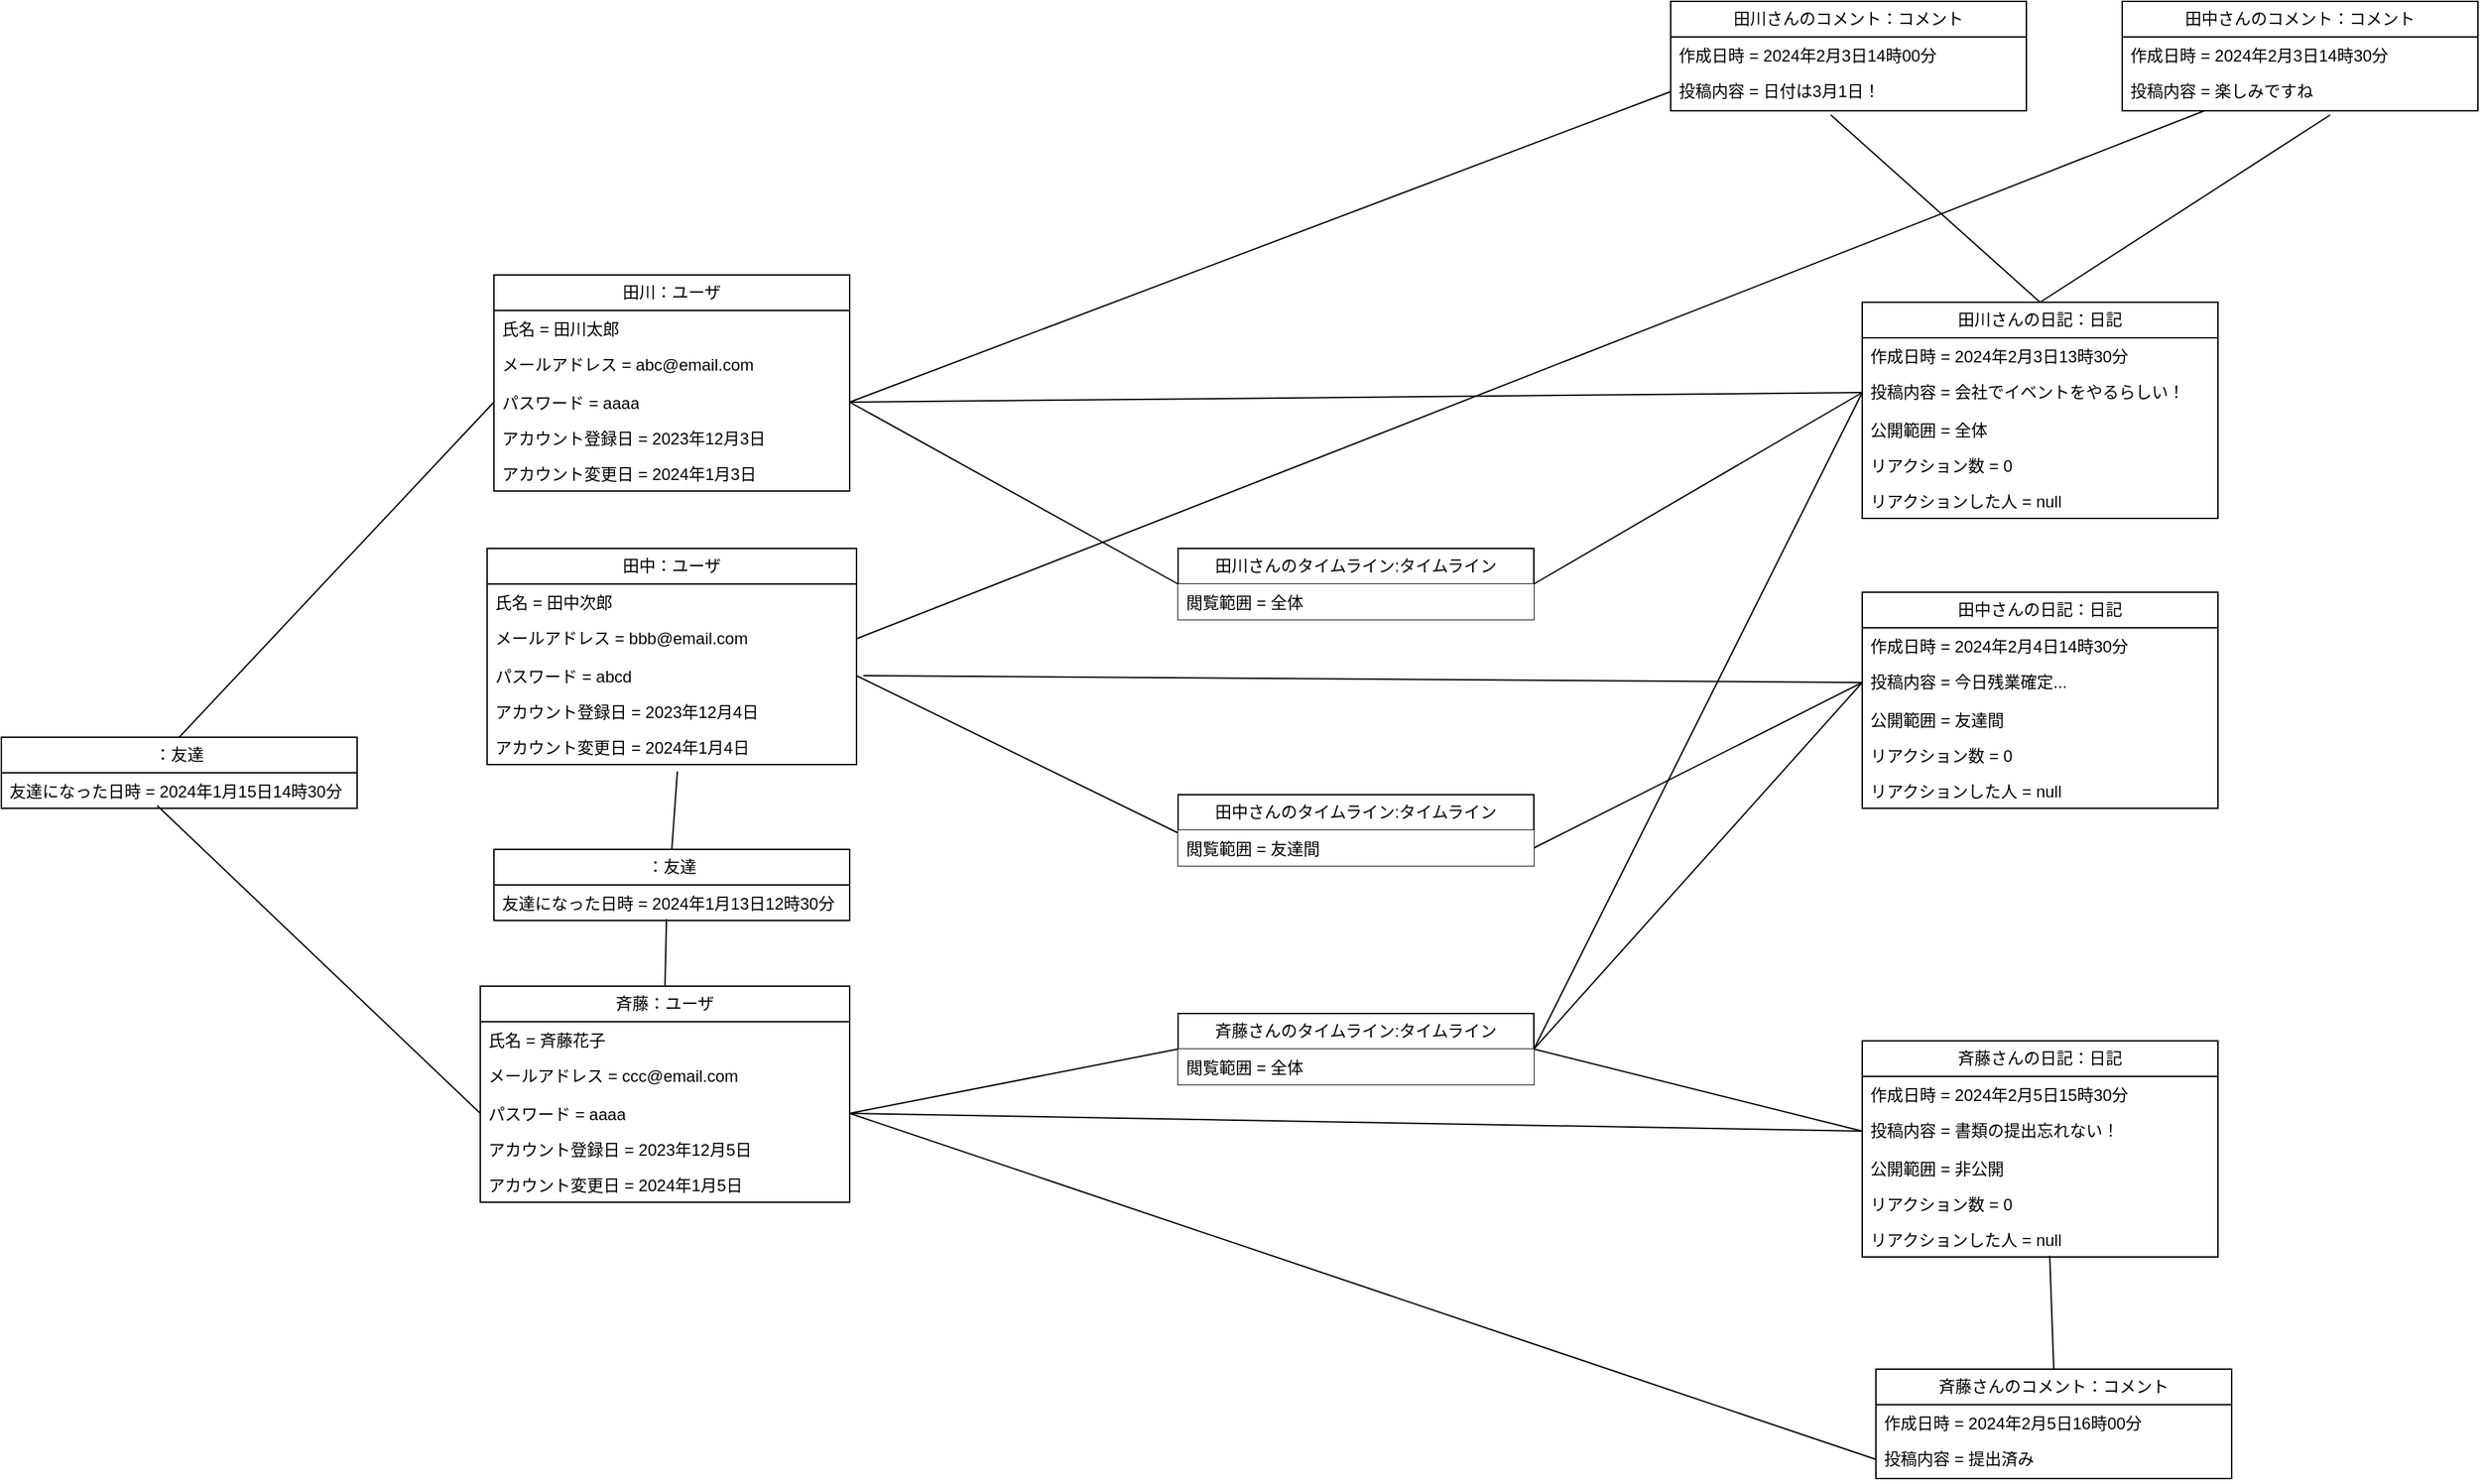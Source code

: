 <mxfile version="22.1.18" type="device">
  <diagram name="ページ1" id="kF2DnnwxLdY34Rmvxa2c">
    <mxGraphModel dx="2234" dy="1594" grid="1" gridSize="10" guides="1" tooltips="1" connect="1" arrows="1" fold="1" page="0" pageScale="1" pageWidth="827" pageHeight="1169" math="0" shadow="0">
      <root>
        <mxCell id="0" />
        <mxCell id="1" parent="0" />
        <mxCell id="2xDXSOiU6W4gctT_W5Wa-19" value="田川：ユーザ" style="swimlane;fontStyle=0;childLayout=stackLayout;horizontal=1;startSize=26;fillColor=none;horizontalStack=0;resizeParent=1;resizeParentMax=0;resizeLast=0;collapsible=1;marginBottom=0;whiteSpace=wrap;html=1;" parent="1" vertex="1">
          <mxGeometry x="-100" y="-240" width="260" height="158" as="geometry" />
        </mxCell>
        <mxCell id="2xDXSOiU6W4gctT_W5Wa-20" value="氏名 = 田川太郎" style="text;strokeColor=none;fillColor=none;align=left;verticalAlign=top;spacingLeft=4;spacingRight=4;overflow=hidden;rotatable=0;points=[[0,0.5],[1,0.5]];portConstraint=eastwest;whiteSpace=wrap;html=1;" parent="2xDXSOiU6W4gctT_W5Wa-19" vertex="1">
          <mxGeometry y="26" width="260" height="26" as="geometry" />
        </mxCell>
        <mxCell id="2xDXSOiU6W4gctT_W5Wa-21" value="メールアドレス = abc@email.com" style="text;strokeColor=none;fillColor=none;align=left;verticalAlign=top;spacingLeft=4;spacingRight=4;overflow=hidden;rotatable=0;points=[[0,0.5],[1,0.5]];portConstraint=eastwest;whiteSpace=wrap;html=1;" parent="2xDXSOiU6W4gctT_W5Wa-19" vertex="1">
          <mxGeometry y="52" width="260" height="28" as="geometry" />
        </mxCell>
        <mxCell id="2xDXSOiU6W4gctT_W5Wa-22" value="パスワード = aaaa" style="text;strokeColor=none;fillColor=none;align=left;verticalAlign=top;spacingLeft=4;spacingRight=4;overflow=hidden;rotatable=0;points=[[0,0.5],[1,0.5]];portConstraint=eastwest;whiteSpace=wrap;html=1;" parent="2xDXSOiU6W4gctT_W5Wa-19" vertex="1">
          <mxGeometry y="80" width="260" height="26" as="geometry" />
        </mxCell>
        <mxCell id="2xDXSOiU6W4gctT_W5Wa-23" value="アカウント登録日 = 2023年12月3日" style="text;strokeColor=none;fillColor=none;align=left;verticalAlign=top;spacingLeft=4;spacingRight=4;overflow=hidden;rotatable=0;points=[[0,0.5],[1,0.5]];portConstraint=eastwest;whiteSpace=wrap;html=1;" parent="2xDXSOiU6W4gctT_W5Wa-19" vertex="1">
          <mxGeometry y="106" width="260" height="26" as="geometry" />
        </mxCell>
        <mxCell id="2xDXSOiU6W4gctT_W5Wa-24" value="アカウント変更日 = 2024年1月3日" style="text;strokeColor=none;fillColor=none;align=left;verticalAlign=top;spacingLeft=4;spacingRight=4;overflow=hidden;rotatable=0;points=[[0,0.5],[1,0.5]];portConstraint=eastwest;whiteSpace=wrap;html=1;" parent="2xDXSOiU6W4gctT_W5Wa-19" vertex="1">
          <mxGeometry y="132" width="260" height="26" as="geometry" />
        </mxCell>
        <mxCell id="2xDXSOiU6W4gctT_W5Wa-25" value="田中：ユーザ" style="swimlane;fontStyle=0;childLayout=stackLayout;horizontal=1;startSize=26;fillColor=none;horizontalStack=0;resizeParent=1;resizeParentMax=0;resizeLast=0;collapsible=1;marginBottom=0;whiteSpace=wrap;html=1;" parent="1" vertex="1">
          <mxGeometry x="-105" y="-40" width="270" height="158" as="geometry" />
        </mxCell>
        <mxCell id="2xDXSOiU6W4gctT_W5Wa-26" value="氏名 = 田中次郎" style="text;strokeColor=none;fillColor=none;align=left;verticalAlign=top;spacingLeft=4;spacingRight=4;overflow=hidden;rotatable=0;points=[[0,0.5],[1,0.5]];portConstraint=eastwest;whiteSpace=wrap;html=1;" parent="2xDXSOiU6W4gctT_W5Wa-25" vertex="1">
          <mxGeometry y="26" width="270" height="26" as="geometry" />
        </mxCell>
        <mxCell id="2xDXSOiU6W4gctT_W5Wa-27" value="メールアドレス = bbb@email.com" style="text;strokeColor=none;fillColor=none;align=left;verticalAlign=top;spacingLeft=4;spacingRight=4;overflow=hidden;rotatable=0;points=[[0,0.5],[1,0.5]];portConstraint=eastwest;whiteSpace=wrap;html=1;" parent="2xDXSOiU6W4gctT_W5Wa-25" vertex="1">
          <mxGeometry y="52" width="270" height="28" as="geometry" />
        </mxCell>
        <mxCell id="2xDXSOiU6W4gctT_W5Wa-28" value="パスワード = abcd" style="text;strokeColor=none;fillColor=none;align=left;verticalAlign=top;spacingLeft=4;spacingRight=4;overflow=hidden;rotatable=0;points=[[0,0.5],[1,0.5]];portConstraint=eastwest;whiteSpace=wrap;html=1;" parent="2xDXSOiU6W4gctT_W5Wa-25" vertex="1">
          <mxGeometry y="80" width="270" height="26" as="geometry" />
        </mxCell>
        <mxCell id="2xDXSOiU6W4gctT_W5Wa-29" value="アカウント登録日 = 2023年12月4日" style="text;strokeColor=none;fillColor=none;align=left;verticalAlign=top;spacingLeft=4;spacingRight=4;overflow=hidden;rotatable=0;points=[[0,0.5],[1,0.5]];portConstraint=eastwest;whiteSpace=wrap;html=1;" parent="2xDXSOiU6W4gctT_W5Wa-25" vertex="1">
          <mxGeometry y="106" width="270" height="26" as="geometry" />
        </mxCell>
        <mxCell id="2xDXSOiU6W4gctT_W5Wa-30" value="アカウント変更日 = 2024年1月4日" style="text;strokeColor=none;fillColor=none;align=left;verticalAlign=top;spacingLeft=4;spacingRight=4;overflow=hidden;rotatable=0;points=[[0,0.5],[1,0.5]];portConstraint=eastwest;whiteSpace=wrap;html=1;" parent="2xDXSOiU6W4gctT_W5Wa-25" vertex="1">
          <mxGeometry y="132" width="270" height="26" as="geometry" />
        </mxCell>
        <mxCell id="2xDXSOiU6W4gctT_W5Wa-31" value="斉藤：ユーザ" style="swimlane;fontStyle=0;childLayout=stackLayout;horizontal=1;startSize=26;fillColor=none;horizontalStack=0;resizeParent=1;resizeParentMax=0;resizeLast=0;collapsible=1;marginBottom=0;whiteSpace=wrap;html=1;" parent="1" vertex="1">
          <mxGeometry x="-110" y="280" width="270" height="158" as="geometry" />
        </mxCell>
        <mxCell id="2xDXSOiU6W4gctT_W5Wa-32" value="氏名 = 斉藤花子" style="text;strokeColor=none;fillColor=none;align=left;verticalAlign=top;spacingLeft=4;spacingRight=4;overflow=hidden;rotatable=0;points=[[0,0.5],[1,0.5]];portConstraint=eastwest;whiteSpace=wrap;html=1;" parent="2xDXSOiU6W4gctT_W5Wa-31" vertex="1">
          <mxGeometry y="26" width="270" height="26" as="geometry" />
        </mxCell>
        <mxCell id="2xDXSOiU6W4gctT_W5Wa-33" value="メールアドレス = ccc@email.com" style="text;strokeColor=none;fillColor=none;align=left;verticalAlign=top;spacingLeft=4;spacingRight=4;overflow=hidden;rotatable=0;points=[[0,0.5],[1,0.5]];portConstraint=eastwest;whiteSpace=wrap;html=1;" parent="2xDXSOiU6W4gctT_W5Wa-31" vertex="1">
          <mxGeometry y="52" width="270" height="28" as="geometry" />
        </mxCell>
        <mxCell id="2xDXSOiU6W4gctT_W5Wa-34" value="パスワード = aaaa" style="text;strokeColor=none;fillColor=none;align=left;verticalAlign=top;spacingLeft=4;spacingRight=4;overflow=hidden;rotatable=0;points=[[0,0.5],[1,0.5]];portConstraint=eastwest;whiteSpace=wrap;html=1;" parent="2xDXSOiU6W4gctT_W5Wa-31" vertex="1">
          <mxGeometry y="80" width="270" height="26" as="geometry" />
        </mxCell>
        <mxCell id="2xDXSOiU6W4gctT_W5Wa-35" value="アカウント登録日 = 2023年12月5日" style="text;strokeColor=none;fillColor=none;align=left;verticalAlign=top;spacingLeft=4;spacingRight=4;overflow=hidden;rotatable=0;points=[[0,0.5],[1,0.5]];portConstraint=eastwest;whiteSpace=wrap;html=1;" parent="2xDXSOiU6W4gctT_W5Wa-31" vertex="1">
          <mxGeometry y="106" width="270" height="26" as="geometry" />
        </mxCell>
        <mxCell id="2xDXSOiU6W4gctT_W5Wa-36" value="アカウント変更日 = 2024年1月5日" style="text;strokeColor=none;fillColor=none;align=left;verticalAlign=top;spacingLeft=4;spacingRight=4;overflow=hidden;rotatable=0;points=[[0,0.5],[1,0.5]];portConstraint=eastwest;whiteSpace=wrap;html=1;" parent="2xDXSOiU6W4gctT_W5Wa-31" vertex="1">
          <mxGeometry y="132" width="270" height="26" as="geometry" />
        </mxCell>
        <mxCell id="2xDXSOiU6W4gctT_W5Wa-37" value="田川さんの日記：日記" style="swimlane;fontStyle=0;childLayout=stackLayout;horizontal=1;startSize=26;fillColor=none;horizontalStack=0;resizeParent=1;resizeParentMax=0;resizeLast=0;collapsible=1;marginBottom=0;whiteSpace=wrap;html=1;" parent="1" vertex="1">
          <mxGeometry x="900" y="-220" width="260" height="158" as="geometry" />
        </mxCell>
        <mxCell id="2xDXSOiU6W4gctT_W5Wa-38" value="作成日時 =&amp;nbsp;2024年2月3日13時30分" style="text;strokeColor=none;fillColor=none;align=left;verticalAlign=top;spacingLeft=4;spacingRight=4;overflow=hidden;rotatable=0;points=[[0,0.5],[1,0.5]];portConstraint=eastwest;whiteSpace=wrap;html=1;" parent="2xDXSOiU6W4gctT_W5Wa-37" vertex="1">
          <mxGeometry y="26" width="260" height="26" as="geometry" />
        </mxCell>
        <mxCell id="2xDXSOiU6W4gctT_W5Wa-39" value="投稿内容 =&amp;nbsp;会社でイベントをやるらしい！" style="text;strokeColor=none;fillColor=none;align=left;verticalAlign=top;spacingLeft=4;spacingRight=4;overflow=hidden;rotatable=0;points=[[0,0.5],[1,0.5]];portConstraint=eastwest;whiteSpace=wrap;html=1;" parent="2xDXSOiU6W4gctT_W5Wa-37" vertex="1">
          <mxGeometry y="52" width="260" height="28" as="geometry" />
        </mxCell>
        <mxCell id="2xDXSOiU6W4gctT_W5Wa-40" value="公開範囲 = 全体" style="text;strokeColor=none;fillColor=none;align=left;verticalAlign=top;spacingLeft=4;spacingRight=4;overflow=hidden;rotatable=0;points=[[0,0.5],[1,0.5]];portConstraint=eastwest;whiteSpace=wrap;html=1;" parent="2xDXSOiU6W4gctT_W5Wa-37" vertex="1">
          <mxGeometry y="80" width="260" height="26" as="geometry" />
        </mxCell>
        <mxCell id="_JzRn4TrgBJhG6hMjxWI-5" value="リアクション数 = 0" style="text;strokeColor=none;fillColor=none;align=left;verticalAlign=top;spacingLeft=4;spacingRight=4;overflow=hidden;rotatable=0;points=[[0,0.5],[1,0.5]];portConstraint=eastwest;whiteSpace=wrap;html=1;" vertex="1" parent="2xDXSOiU6W4gctT_W5Wa-37">
          <mxGeometry y="106" width="260" height="26" as="geometry" />
        </mxCell>
        <mxCell id="_JzRn4TrgBJhG6hMjxWI-6" value="リアクションした人 = null" style="text;strokeColor=none;fillColor=none;align=left;verticalAlign=top;spacingLeft=4;spacingRight=4;overflow=hidden;rotatable=0;points=[[0,0.5],[1,0.5]];portConstraint=eastwest;whiteSpace=wrap;html=1;" vertex="1" parent="2xDXSOiU6W4gctT_W5Wa-37">
          <mxGeometry y="132" width="260" height="26" as="geometry" />
        </mxCell>
        <mxCell id="2xDXSOiU6W4gctT_W5Wa-41" value="田中さんの日記：日記" style="swimlane;fontStyle=0;childLayout=stackLayout;horizontal=1;startSize=26;fillColor=none;horizontalStack=0;resizeParent=1;resizeParentMax=0;resizeLast=0;collapsible=1;marginBottom=0;whiteSpace=wrap;html=1;" parent="1" vertex="1">
          <mxGeometry x="900" y="-8" width="260" height="158" as="geometry" />
        </mxCell>
        <mxCell id="2xDXSOiU6W4gctT_W5Wa-42" value="作成日時 =&amp;nbsp;2024年2月4日14時30分" style="text;strokeColor=none;fillColor=none;align=left;verticalAlign=top;spacingLeft=4;spacingRight=4;overflow=hidden;rotatable=0;points=[[0,0.5],[1,0.5]];portConstraint=eastwest;whiteSpace=wrap;html=1;" parent="2xDXSOiU6W4gctT_W5Wa-41" vertex="1">
          <mxGeometry y="26" width="260" height="26" as="geometry" />
        </mxCell>
        <mxCell id="2xDXSOiU6W4gctT_W5Wa-43" value="投稿内容 =&amp;nbsp;今日残業確定..." style="text;strokeColor=none;fillColor=none;align=left;verticalAlign=top;spacingLeft=4;spacingRight=4;overflow=hidden;rotatable=0;points=[[0,0.5],[1,0.5]];portConstraint=eastwest;whiteSpace=wrap;html=1;" parent="2xDXSOiU6W4gctT_W5Wa-41" vertex="1">
          <mxGeometry y="52" width="260" height="28" as="geometry" />
        </mxCell>
        <mxCell id="2xDXSOiU6W4gctT_W5Wa-44" value="公開範囲 = 友達間" style="text;strokeColor=none;fillColor=none;align=left;verticalAlign=top;spacingLeft=4;spacingRight=4;overflow=hidden;rotatable=0;points=[[0,0.5],[1,0.5]];portConstraint=eastwest;whiteSpace=wrap;html=1;" parent="2xDXSOiU6W4gctT_W5Wa-41" vertex="1">
          <mxGeometry y="80" width="260" height="26" as="geometry" />
        </mxCell>
        <mxCell id="_JzRn4TrgBJhG6hMjxWI-9" value="リアクション数 = 0" style="text;strokeColor=none;fillColor=none;align=left;verticalAlign=top;spacingLeft=4;spacingRight=4;overflow=hidden;rotatable=0;points=[[0,0.5],[1,0.5]];portConstraint=eastwest;whiteSpace=wrap;html=1;" vertex="1" parent="2xDXSOiU6W4gctT_W5Wa-41">
          <mxGeometry y="106" width="260" height="26" as="geometry" />
        </mxCell>
        <mxCell id="_JzRn4TrgBJhG6hMjxWI-10" value="リアクションした人 = null" style="text;strokeColor=none;fillColor=none;align=left;verticalAlign=top;spacingLeft=4;spacingRight=4;overflow=hidden;rotatable=0;points=[[0,0.5],[1,0.5]];portConstraint=eastwest;whiteSpace=wrap;html=1;" vertex="1" parent="2xDXSOiU6W4gctT_W5Wa-41">
          <mxGeometry y="132" width="260" height="26" as="geometry" />
        </mxCell>
        <mxCell id="2xDXSOiU6W4gctT_W5Wa-45" value="斉藤さんの日記：日記" style="swimlane;fontStyle=0;childLayout=stackLayout;horizontal=1;startSize=26;fillColor=none;horizontalStack=0;resizeParent=1;resizeParentMax=0;resizeLast=0;collapsible=1;marginBottom=0;whiteSpace=wrap;html=1;" parent="1" vertex="1">
          <mxGeometry x="900" y="320" width="260" height="158" as="geometry" />
        </mxCell>
        <mxCell id="2xDXSOiU6W4gctT_W5Wa-46" value="作成日時 =&amp;nbsp;2024年2月5日15時30分" style="text;strokeColor=none;fillColor=none;align=left;verticalAlign=top;spacingLeft=4;spacingRight=4;overflow=hidden;rotatable=0;points=[[0,0.5],[1,0.5]];portConstraint=eastwest;whiteSpace=wrap;html=1;" parent="2xDXSOiU6W4gctT_W5Wa-45" vertex="1">
          <mxGeometry y="26" width="260" height="26" as="geometry" />
        </mxCell>
        <mxCell id="2xDXSOiU6W4gctT_W5Wa-47" value="投稿内容 =&amp;nbsp;書類の提出忘れない！" style="text;strokeColor=none;fillColor=none;align=left;verticalAlign=top;spacingLeft=4;spacingRight=4;overflow=hidden;rotatable=0;points=[[0,0.5],[1,0.5]];portConstraint=eastwest;whiteSpace=wrap;html=1;" parent="2xDXSOiU6W4gctT_W5Wa-45" vertex="1">
          <mxGeometry y="52" width="260" height="28" as="geometry" />
        </mxCell>
        <mxCell id="2xDXSOiU6W4gctT_W5Wa-48" value="公開範囲 = 非公開" style="text;strokeColor=none;fillColor=none;align=left;verticalAlign=top;spacingLeft=4;spacingRight=4;overflow=hidden;rotatable=0;points=[[0,0.5],[1,0.5]];portConstraint=eastwest;whiteSpace=wrap;html=1;" parent="2xDXSOiU6W4gctT_W5Wa-45" vertex="1">
          <mxGeometry y="80" width="260" height="26" as="geometry" />
        </mxCell>
        <mxCell id="_JzRn4TrgBJhG6hMjxWI-7" value="リアクション数 = 0" style="text;strokeColor=none;fillColor=none;align=left;verticalAlign=top;spacingLeft=4;spacingRight=4;overflow=hidden;rotatable=0;points=[[0,0.5],[1,0.5]];portConstraint=eastwest;whiteSpace=wrap;html=1;" vertex="1" parent="2xDXSOiU6W4gctT_W5Wa-45">
          <mxGeometry y="106" width="260" height="26" as="geometry" />
        </mxCell>
        <mxCell id="_JzRn4TrgBJhG6hMjxWI-8" value="リアクションした人 = null" style="text;strokeColor=none;fillColor=none;align=left;verticalAlign=top;spacingLeft=4;spacingRight=4;overflow=hidden;rotatable=0;points=[[0,0.5],[1,0.5]];portConstraint=eastwest;whiteSpace=wrap;html=1;" vertex="1" parent="2xDXSOiU6W4gctT_W5Wa-45">
          <mxGeometry y="132" width="260" height="26" as="geometry" />
        </mxCell>
        <mxCell id="2xDXSOiU6W4gctT_W5Wa-49" style="edgeStyle=none;curved=1;rounded=0;orthogonalLoop=1;jettySize=auto;html=1;exitX=0;exitY=0.5;exitDx=0;exitDy=0;entryX=1;entryY=0.5;entryDx=0;entryDy=0;fontSize=12;endArrow=none;endFill=0;" parent="1" source="2xDXSOiU6W4gctT_W5Wa-47" target="2xDXSOiU6W4gctT_W5Wa-34" edge="1">
          <mxGeometry relative="1" as="geometry" />
        </mxCell>
        <mxCell id="2xDXSOiU6W4gctT_W5Wa-50" style="edgeStyle=none;curved=1;rounded=0;orthogonalLoop=1;jettySize=auto;html=1;exitX=0;exitY=0.5;exitDx=0;exitDy=0;entryX=1;entryY=0.5;entryDx=0;entryDy=0;fontSize=12;startSize=8;endSize=8;endArrow=none;endFill=0;" parent="1" source="2xDXSOiU6W4gctT_W5Wa-39" target="2xDXSOiU6W4gctT_W5Wa-22" edge="1">
          <mxGeometry relative="1" as="geometry" />
        </mxCell>
        <mxCell id="2xDXSOiU6W4gctT_W5Wa-51" value="：友達" style="swimlane;fontStyle=0;childLayout=stackLayout;horizontal=1;startSize=26;fillColor=none;horizontalStack=0;resizeParent=1;resizeParentMax=0;resizeLast=0;collapsible=1;marginBottom=0;whiteSpace=wrap;html=1;" parent="1" vertex="1">
          <mxGeometry x="-100" y="180" width="260" height="52" as="geometry" />
        </mxCell>
        <mxCell id="2xDXSOiU6W4gctT_W5Wa-52" value="友達になった日時 =&amp;nbsp;2024年1月13日12時30分" style="text;strokeColor=none;fillColor=none;align=left;verticalAlign=top;spacingLeft=4;spacingRight=4;overflow=hidden;rotatable=0;points=[[0,0.5],[1,0.5]];portConstraint=eastwest;whiteSpace=wrap;html=1;" parent="2xDXSOiU6W4gctT_W5Wa-51" vertex="1">
          <mxGeometry y="26" width="260" height="26" as="geometry" />
        </mxCell>
        <mxCell id="2xDXSOiU6W4gctT_W5Wa-53" style="edgeStyle=none;curved=1;rounded=0;orthogonalLoop=1;jettySize=auto;html=1;exitX=0.515;exitY=1.192;exitDx=0;exitDy=0;entryX=0.5;entryY=0;entryDx=0;entryDy=0;fontSize=12;startSize=8;endSize=8;exitPerimeter=0;endArrow=none;endFill=0;" parent="1" source="2xDXSOiU6W4gctT_W5Wa-30" target="2xDXSOiU6W4gctT_W5Wa-51" edge="1">
          <mxGeometry relative="1" as="geometry">
            <mxPoint x="490" y="139" as="targetPoint" />
          </mxGeometry>
        </mxCell>
        <mxCell id="2xDXSOiU6W4gctT_W5Wa-54" style="edgeStyle=none;curved=1;rounded=0;orthogonalLoop=1;jettySize=auto;html=1;exitX=0.5;exitY=0;exitDx=0;exitDy=0;entryX=0.485;entryY=0.962;entryDx=0;entryDy=0;fontSize=12;startSize=8;endSize=8;entryPerimeter=0;endArrow=none;endFill=0;" parent="1" source="2xDXSOiU6W4gctT_W5Wa-31" target="2xDXSOiU6W4gctT_W5Wa-52" edge="1">
          <mxGeometry relative="1" as="geometry">
            <mxPoint x="490" y="139" as="targetPoint" />
          </mxGeometry>
        </mxCell>
        <mxCell id="2xDXSOiU6W4gctT_W5Wa-55" style="edgeStyle=none;curved=1;rounded=0;orthogonalLoop=1;jettySize=auto;html=1;exitX=0;exitY=0.5;exitDx=0;exitDy=0;fontSize=12;startSize=8;endSize=8;endArrow=none;endFill=0;" parent="1" source="2xDXSOiU6W4gctT_W5Wa-43" edge="1">
          <mxGeometry relative="1" as="geometry">
            <mxPoint x="170" y="53" as="targetPoint" />
          </mxGeometry>
        </mxCell>
        <mxCell id="2xDXSOiU6W4gctT_W5Wa-56" style="edgeStyle=none;curved=1;rounded=0;orthogonalLoop=1;jettySize=auto;html=1;exitX=1;exitY=0.5;exitDx=0;exitDy=0;entryX=0;entryY=0.077;entryDx=0;entryDy=0;entryPerimeter=0;fontSize=12;startSize=8;endSize=8;endArrow=none;endFill=0;" parent="1" source="2xDXSOiU6W4gctT_W5Wa-28" target="2xDXSOiU6W4gctT_W5Wa-59" edge="1">
          <mxGeometry relative="1" as="geometry" />
        </mxCell>
        <mxCell id="2xDXSOiU6W4gctT_W5Wa-57" style="edgeStyle=none;curved=1;rounded=0;orthogonalLoop=1;jettySize=auto;html=1;exitX=1;exitY=0.75;exitDx=0;exitDy=0;entryX=0;entryY=0.5;entryDx=0;entryDy=0;fontSize=12;startSize=8;endSize=8;endArrow=none;endFill=0;" parent="1" source="2xDXSOiU6W4gctT_W5Wa-58" target="2xDXSOiU6W4gctT_W5Wa-43" edge="1">
          <mxGeometry relative="1" as="geometry" />
        </mxCell>
        <mxCell id="2xDXSOiU6W4gctT_W5Wa-58" value="田中さんのタイムライン:タイムライン" style="swimlane;fontStyle=0;childLayout=stackLayout;horizontal=1;startSize=26;fillColor=default;horizontalStack=0;resizeParent=1;resizeParentMax=0;resizeLast=0;collapsible=1;marginBottom=0;whiteSpace=wrap;html=1;" parent="1" vertex="1">
          <mxGeometry x="400" y="140" width="260" height="52" as="geometry" />
        </mxCell>
        <mxCell id="2xDXSOiU6W4gctT_W5Wa-59" value="閲覧範囲 = 友達間" style="text;strokeColor=none;fillColor=default;align=left;verticalAlign=top;spacingLeft=4;spacingRight=4;overflow=hidden;rotatable=0;points=[[0,0.5],[1,0.5]];portConstraint=eastwest;whiteSpace=wrap;html=1;" parent="2xDXSOiU6W4gctT_W5Wa-58" vertex="1">
          <mxGeometry y="26" width="260" height="26" as="geometry" />
        </mxCell>
        <mxCell id="2xDXSOiU6W4gctT_W5Wa-60" style="edgeStyle=none;curved=1;rounded=0;orthogonalLoop=1;jettySize=auto;html=1;exitX=1;exitY=0.5;exitDx=0;exitDy=0;entryX=0;entryY=0.5;entryDx=0;entryDy=0;fontSize=12;startSize=8;endSize=8;endArrow=none;endFill=0;" parent="1" source="2xDXSOiU6W4gctT_W5Wa-62" target="2xDXSOiU6W4gctT_W5Wa-39" edge="1">
          <mxGeometry relative="1" as="geometry" />
        </mxCell>
        <mxCell id="2xDXSOiU6W4gctT_W5Wa-61" style="edgeStyle=none;curved=1;rounded=0;orthogonalLoop=1;jettySize=auto;html=1;exitX=0;exitY=0.5;exitDx=0;exitDy=0;entryX=1;entryY=0.5;entryDx=0;entryDy=0;fontSize=12;startSize=8;endSize=8;endArrow=none;endFill=0;" parent="1" source="2xDXSOiU6W4gctT_W5Wa-62" target="2xDXSOiU6W4gctT_W5Wa-22" edge="1">
          <mxGeometry relative="1" as="geometry" />
        </mxCell>
        <mxCell id="2xDXSOiU6W4gctT_W5Wa-62" value="田川さんのタイムライン:タイムライン" style="swimlane;fontStyle=0;childLayout=stackLayout;horizontal=1;startSize=26;fillColor=default;horizontalStack=0;resizeParent=1;resizeParentMax=0;resizeLast=0;collapsible=1;marginBottom=0;whiteSpace=wrap;html=1;" parent="1" vertex="1">
          <mxGeometry x="400" y="-40" width="260" height="52" as="geometry" />
        </mxCell>
        <mxCell id="2xDXSOiU6W4gctT_W5Wa-63" value="閲覧範囲 = 全体" style="text;strokeColor=none;fillColor=default;align=left;verticalAlign=top;spacingLeft=4;spacingRight=4;overflow=hidden;rotatable=0;points=[[0,0.5],[1,0.5]];portConstraint=eastwest;whiteSpace=wrap;html=1;" parent="2xDXSOiU6W4gctT_W5Wa-62" vertex="1">
          <mxGeometry y="26" width="260" height="26" as="geometry" />
        </mxCell>
        <mxCell id="2xDXSOiU6W4gctT_W5Wa-64" style="edgeStyle=none;curved=1;rounded=0;orthogonalLoop=1;jettySize=auto;html=1;exitX=1;exitY=0.5;exitDx=0;exitDy=0;entryX=0;entryY=0.5;entryDx=0;entryDy=0;fontSize=12;startSize=8;endSize=8;endArrow=none;endFill=0;" parent="1" source="2xDXSOiU6W4gctT_W5Wa-68" target="2xDXSOiU6W4gctT_W5Wa-43" edge="1">
          <mxGeometry relative="1" as="geometry" />
        </mxCell>
        <mxCell id="2xDXSOiU6W4gctT_W5Wa-65" style="edgeStyle=none;curved=1;rounded=0;orthogonalLoop=1;jettySize=auto;html=1;exitX=1;exitY=0.5;exitDx=0;exitDy=0;entryX=0;entryY=0.5;entryDx=0;entryDy=0;fontSize=12;startSize=8;endSize=8;endArrow=none;endFill=0;" parent="1" source="2xDXSOiU6W4gctT_W5Wa-68" target="2xDXSOiU6W4gctT_W5Wa-47" edge="1">
          <mxGeometry relative="1" as="geometry" />
        </mxCell>
        <mxCell id="2xDXSOiU6W4gctT_W5Wa-66" style="edgeStyle=none;curved=1;rounded=0;orthogonalLoop=1;jettySize=auto;html=1;exitX=1;exitY=0.5;exitDx=0;exitDy=0;entryX=0;entryY=0.5;entryDx=0;entryDy=0;fontSize=12;startSize=8;endSize=8;endArrow=none;endFill=0;" parent="1" source="2xDXSOiU6W4gctT_W5Wa-68" target="2xDXSOiU6W4gctT_W5Wa-39" edge="1">
          <mxGeometry relative="1" as="geometry" />
        </mxCell>
        <mxCell id="2xDXSOiU6W4gctT_W5Wa-67" style="edgeStyle=none;curved=1;rounded=0;orthogonalLoop=1;jettySize=auto;html=1;exitX=0;exitY=0.5;exitDx=0;exitDy=0;entryX=1;entryY=0.5;entryDx=0;entryDy=0;fontSize=12;startSize=8;endSize=8;endArrow=none;endFill=0;" parent="1" source="2xDXSOiU6W4gctT_W5Wa-68" target="2xDXSOiU6W4gctT_W5Wa-34" edge="1">
          <mxGeometry relative="1" as="geometry" />
        </mxCell>
        <mxCell id="2xDXSOiU6W4gctT_W5Wa-68" value="斉藤さんのタイムライン:タイムライン" style="swimlane;fontStyle=0;childLayout=stackLayout;horizontal=1;startSize=26;fillColor=default;horizontalStack=0;resizeParent=1;resizeParentMax=0;resizeLast=0;collapsible=1;marginBottom=0;whiteSpace=wrap;html=1;" parent="1" vertex="1">
          <mxGeometry x="400" y="300" width="260" height="52" as="geometry" />
        </mxCell>
        <mxCell id="2xDXSOiU6W4gctT_W5Wa-69" value="閲覧範囲 = 全体" style="text;strokeColor=none;fillColor=default;align=left;verticalAlign=top;spacingLeft=4;spacingRight=4;overflow=hidden;rotatable=0;points=[[0,0.5],[1,0.5]];portConstraint=eastwest;whiteSpace=wrap;html=1;" parent="2xDXSOiU6W4gctT_W5Wa-68" vertex="1">
          <mxGeometry y="26" width="260" height="26" as="geometry" />
        </mxCell>
        <mxCell id="2xDXSOiU6W4gctT_W5Wa-70" value="田川さんのコメント：コメント" style="swimlane;fontStyle=0;childLayout=stackLayout;horizontal=1;startSize=26;fillColor=none;horizontalStack=0;resizeParent=1;resizeParentMax=0;resizeLast=0;collapsible=1;marginBottom=0;whiteSpace=wrap;html=1;" parent="1" vertex="1">
          <mxGeometry x="760" y="-440" width="260" height="80" as="geometry" />
        </mxCell>
        <mxCell id="2xDXSOiU6W4gctT_W5Wa-71" value="作成日時 =&amp;nbsp;2024年2月3日14時00分" style="text;strokeColor=none;fillColor=none;align=left;verticalAlign=top;spacingLeft=4;spacingRight=4;overflow=hidden;rotatable=0;points=[[0,0.5],[1,0.5]];portConstraint=eastwest;whiteSpace=wrap;html=1;" parent="2xDXSOiU6W4gctT_W5Wa-70" vertex="1">
          <mxGeometry y="26" width="260" height="26" as="geometry" />
        </mxCell>
        <mxCell id="2xDXSOiU6W4gctT_W5Wa-72" value="投稿内容 = 日付は3月1日！" style="text;strokeColor=none;fillColor=none;align=left;verticalAlign=top;spacingLeft=4;spacingRight=4;overflow=hidden;rotatable=0;points=[[0,0.5],[1,0.5]];portConstraint=eastwest;whiteSpace=wrap;html=1;" parent="2xDXSOiU6W4gctT_W5Wa-70" vertex="1">
          <mxGeometry y="52" width="260" height="28" as="geometry" />
        </mxCell>
        <mxCell id="2xDXSOiU6W4gctT_W5Wa-74" style="edgeStyle=none;curved=1;rounded=0;orthogonalLoop=1;jettySize=auto;html=1;exitX=0.5;exitY=0;exitDx=0;exitDy=0;entryX=0.45;entryY=1.107;entryDx=0;entryDy=0;entryPerimeter=0;fontSize=12;startSize=8;endSize=8;endArrow=none;endFill=0;" parent="1" source="2xDXSOiU6W4gctT_W5Wa-37" target="2xDXSOiU6W4gctT_W5Wa-72" edge="1">
          <mxGeometry relative="1" as="geometry">
            <mxPoint x="881.68" y="-333.376" as="targetPoint" />
          </mxGeometry>
        </mxCell>
        <mxCell id="2xDXSOiU6W4gctT_W5Wa-75" value="田中さんのコメント：コメント" style="swimlane;fontStyle=0;childLayout=stackLayout;horizontal=1;startSize=26;fillColor=none;horizontalStack=0;resizeParent=1;resizeParentMax=0;resizeLast=0;collapsible=1;marginBottom=0;whiteSpace=wrap;html=1;" parent="1" vertex="1">
          <mxGeometry x="1090" y="-440" width="260" height="80" as="geometry" />
        </mxCell>
        <mxCell id="2xDXSOiU6W4gctT_W5Wa-76" value="作成日時 =&amp;nbsp;2024年2月3日14時30分" style="text;strokeColor=none;fillColor=none;align=left;verticalAlign=top;spacingLeft=4;spacingRight=4;overflow=hidden;rotatable=0;points=[[0,0.5],[1,0.5]];portConstraint=eastwest;whiteSpace=wrap;html=1;" parent="2xDXSOiU6W4gctT_W5Wa-75" vertex="1">
          <mxGeometry y="26" width="260" height="26" as="geometry" />
        </mxCell>
        <mxCell id="2xDXSOiU6W4gctT_W5Wa-77" value="投稿内容 = 楽しみですね" style="text;strokeColor=none;fillColor=none;align=left;verticalAlign=top;spacingLeft=4;spacingRight=4;overflow=hidden;rotatable=0;points=[[0,0.5],[1,0.5]];portConstraint=eastwest;whiteSpace=wrap;html=1;" parent="2xDXSOiU6W4gctT_W5Wa-75" vertex="1">
          <mxGeometry y="52" width="260" height="28" as="geometry" />
        </mxCell>
        <mxCell id="2xDXSOiU6W4gctT_W5Wa-79" style="edgeStyle=none;curved=1;rounded=0;orthogonalLoop=1;jettySize=auto;html=1;exitX=0.5;exitY=0;exitDx=0;exitDy=0;entryX=0.585;entryY=1.107;entryDx=0;entryDy=0;entryPerimeter=0;fontSize=12;startSize=8;endSize=8;endArrow=none;endFill=0;" parent="1" source="2xDXSOiU6W4gctT_W5Wa-37" target="2xDXSOiU6W4gctT_W5Wa-77" edge="1">
          <mxGeometry relative="1" as="geometry">
            <mxPoint x="1225.98" y="-334.988" as="targetPoint" />
          </mxGeometry>
        </mxCell>
        <mxCell id="2xDXSOiU6W4gctT_W5Wa-80" value="斉藤さんのコメント：コメント" style="swimlane;fontStyle=0;childLayout=stackLayout;horizontal=1;startSize=26;fillColor=none;horizontalStack=0;resizeParent=1;resizeParentMax=0;resizeLast=0;collapsible=1;marginBottom=0;whiteSpace=wrap;html=1;" parent="1" vertex="1">
          <mxGeometry x="910" y="560" width="260" height="80" as="geometry" />
        </mxCell>
        <mxCell id="2xDXSOiU6W4gctT_W5Wa-81" value="作成日時 =&amp;nbsp;2024年2月5日16時00分" style="text;strokeColor=none;fillColor=none;align=left;verticalAlign=top;spacingLeft=4;spacingRight=4;overflow=hidden;rotatable=0;points=[[0,0.5],[1,0.5]];portConstraint=eastwest;whiteSpace=wrap;html=1;" parent="2xDXSOiU6W4gctT_W5Wa-80" vertex="1">
          <mxGeometry y="26" width="260" height="26" as="geometry" />
        </mxCell>
        <mxCell id="2xDXSOiU6W4gctT_W5Wa-82" value="投稿内容 = 提出済み" style="text;strokeColor=none;fillColor=none;align=left;verticalAlign=top;spacingLeft=4;spacingRight=4;overflow=hidden;rotatable=0;points=[[0,0.5],[1,0.5]];portConstraint=eastwest;whiteSpace=wrap;html=1;" parent="2xDXSOiU6W4gctT_W5Wa-80" vertex="1">
          <mxGeometry y="52" width="260" height="28" as="geometry" />
        </mxCell>
        <mxCell id="2xDXSOiU6W4gctT_W5Wa-84" style="edgeStyle=none;curved=1;rounded=0;orthogonalLoop=1;jettySize=auto;html=1;exitX=0.5;exitY=0;exitDx=0;exitDy=0;fontSize=12;startSize=8;endSize=8;endArrow=none;endFill=0;entryX=0.527;entryY=0.962;entryDx=0;entryDy=0;entryPerimeter=0;" parent="1" source="2xDXSOiU6W4gctT_W5Wa-80" edge="1" target="_JzRn4TrgBJhG6hMjxWI-8">
          <mxGeometry relative="1" as="geometry">
            <mxPoint x="1120" y="480" as="targetPoint" />
          </mxGeometry>
        </mxCell>
        <mxCell id="2xDXSOiU6W4gctT_W5Wa-85" style="edgeStyle=none;curved=1;rounded=0;orthogonalLoop=1;jettySize=auto;html=1;exitX=1;exitY=0.5;exitDx=0;exitDy=0;entryX=0;entryY=0.5;entryDx=0;entryDy=0;fontSize=12;startSize=8;endSize=8;endArrow=none;endFill=0;" parent="1" source="2xDXSOiU6W4gctT_W5Wa-22" target="2xDXSOiU6W4gctT_W5Wa-72" edge="1">
          <mxGeometry relative="1" as="geometry" />
        </mxCell>
        <mxCell id="2xDXSOiU6W4gctT_W5Wa-86" style="edgeStyle=none;curved=1;rounded=0;orthogonalLoop=1;jettySize=auto;html=1;exitX=0.231;exitY=1;exitDx=0;exitDy=0;entryX=1;entryY=0.5;entryDx=0;entryDy=0;fontSize=12;startSize=8;endSize=8;endArrow=none;endFill=0;exitPerimeter=0;" parent="1" source="2xDXSOiU6W4gctT_W5Wa-77" target="2xDXSOiU6W4gctT_W5Wa-27" edge="1">
          <mxGeometry relative="1" as="geometry">
            <mxPoint x="1090" y="-347" as="sourcePoint" />
          </mxGeometry>
        </mxCell>
        <mxCell id="2xDXSOiU6W4gctT_W5Wa-87" style="edgeStyle=none;curved=1;rounded=0;orthogonalLoop=1;jettySize=auto;html=1;exitX=0;exitY=0.5;exitDx=0;exitDy=0;entryX=1;entryY=0.5;entryDx=0;entryDy=0;fontSize=12;startSize=8;endSize=8;endArrow=none;endFill=0;" parent="1" source="2xDXSOiU6W4gctT_W5Wa-82" target="2xDXSOiU6W4gctT_W5Wa-34" edge="1">
          <mxGeometry relative="1" as="geometry" />
        </mxCell>
        <mxCell id="_JzRn4TrgBJhG6hMjxWI-3" style="edgeStyle=none;curved=1;rounded=0;orthogonalLoop=1;jettySize=auto;html=1;exitX=0.5;exitY=0;exitDx=0;exitDy=0;entryX=0;entryY=0.5;entryDx=0;entryDy=0;fontSize=12;startSize=8;endSize=8;endArrow=none;endFill=0;" edge="1" parent="1" source="_JzRn4TrgBJhG6hMjxWI-1" target="2xDXSOiU6W4gctT_W5Wa-22">
          <mxGeometry relative="1" as="geometry" />
        </mxCell>
        <mxCell id="_JzRn4TrgBJhG6hMjxWI-1" value="：友達" style="swimlane;fontStyle=0;childLayout=stackLayout;horizontal=1;startSize=26;fillColor=none;horizontalStack=0;resizeParent=1;resizeParentMax=0;resizeLast=0;collapsible=1;marginBottom=0;whiteSpace=wrap;html=1;" vertex="1" parent="1">
          <mxGeometry x="-460" y="98" width="260" height="52" as="geometry" />
        </mxCell>
        <mxCell id="_JzRn4TrgBJhG6hMjxWI-2" value="友達になった日時 =&amp;nbsp;2024年1月15日14時30分" style="text;strokeColor=none;fillColor=none;align=left;verticalAlign=top;spacingLeft=4;spacingRight=4;overflow=hidden;rotatable=0;points=[[0,0.5],[1,0.5]];portConstraint=eastwest;whiteSpace=wrap;html=1;" vertex="1" parent="_JzRn4TrgBJhG6hMjxWI-1">
          <mxGeometry y="26" width="260" height="26" as="geometry" />
        </mxCell>
        <mxCell id="_JzRn4TrgBJhG6hMjxWI-4" style="edgeStyle=none;curved=1;rounded=0;orthogonalLoop=1;jettySize=auto;html=1;exitX=0;exitY=0.5;exitDx=0;exitDy=0;entryX=0.438;entryY=0.923;entryDx=0;entryDy=0;entryPerimeter=0;fontSize=12;startSize=8;endSize=8;endArrow=none;endFill=0;" edge="1" parent="1" source="2xDXSOiU6W4gctT_W5Wa-34" target="_JzRn4TrgBJhG6hMjxWI-2">
          <mxGeometry relative="1" as="geometry" />
        </mxCell>
      </root>
    </mxGraphModel>
  </diagram>
</mxfile>
